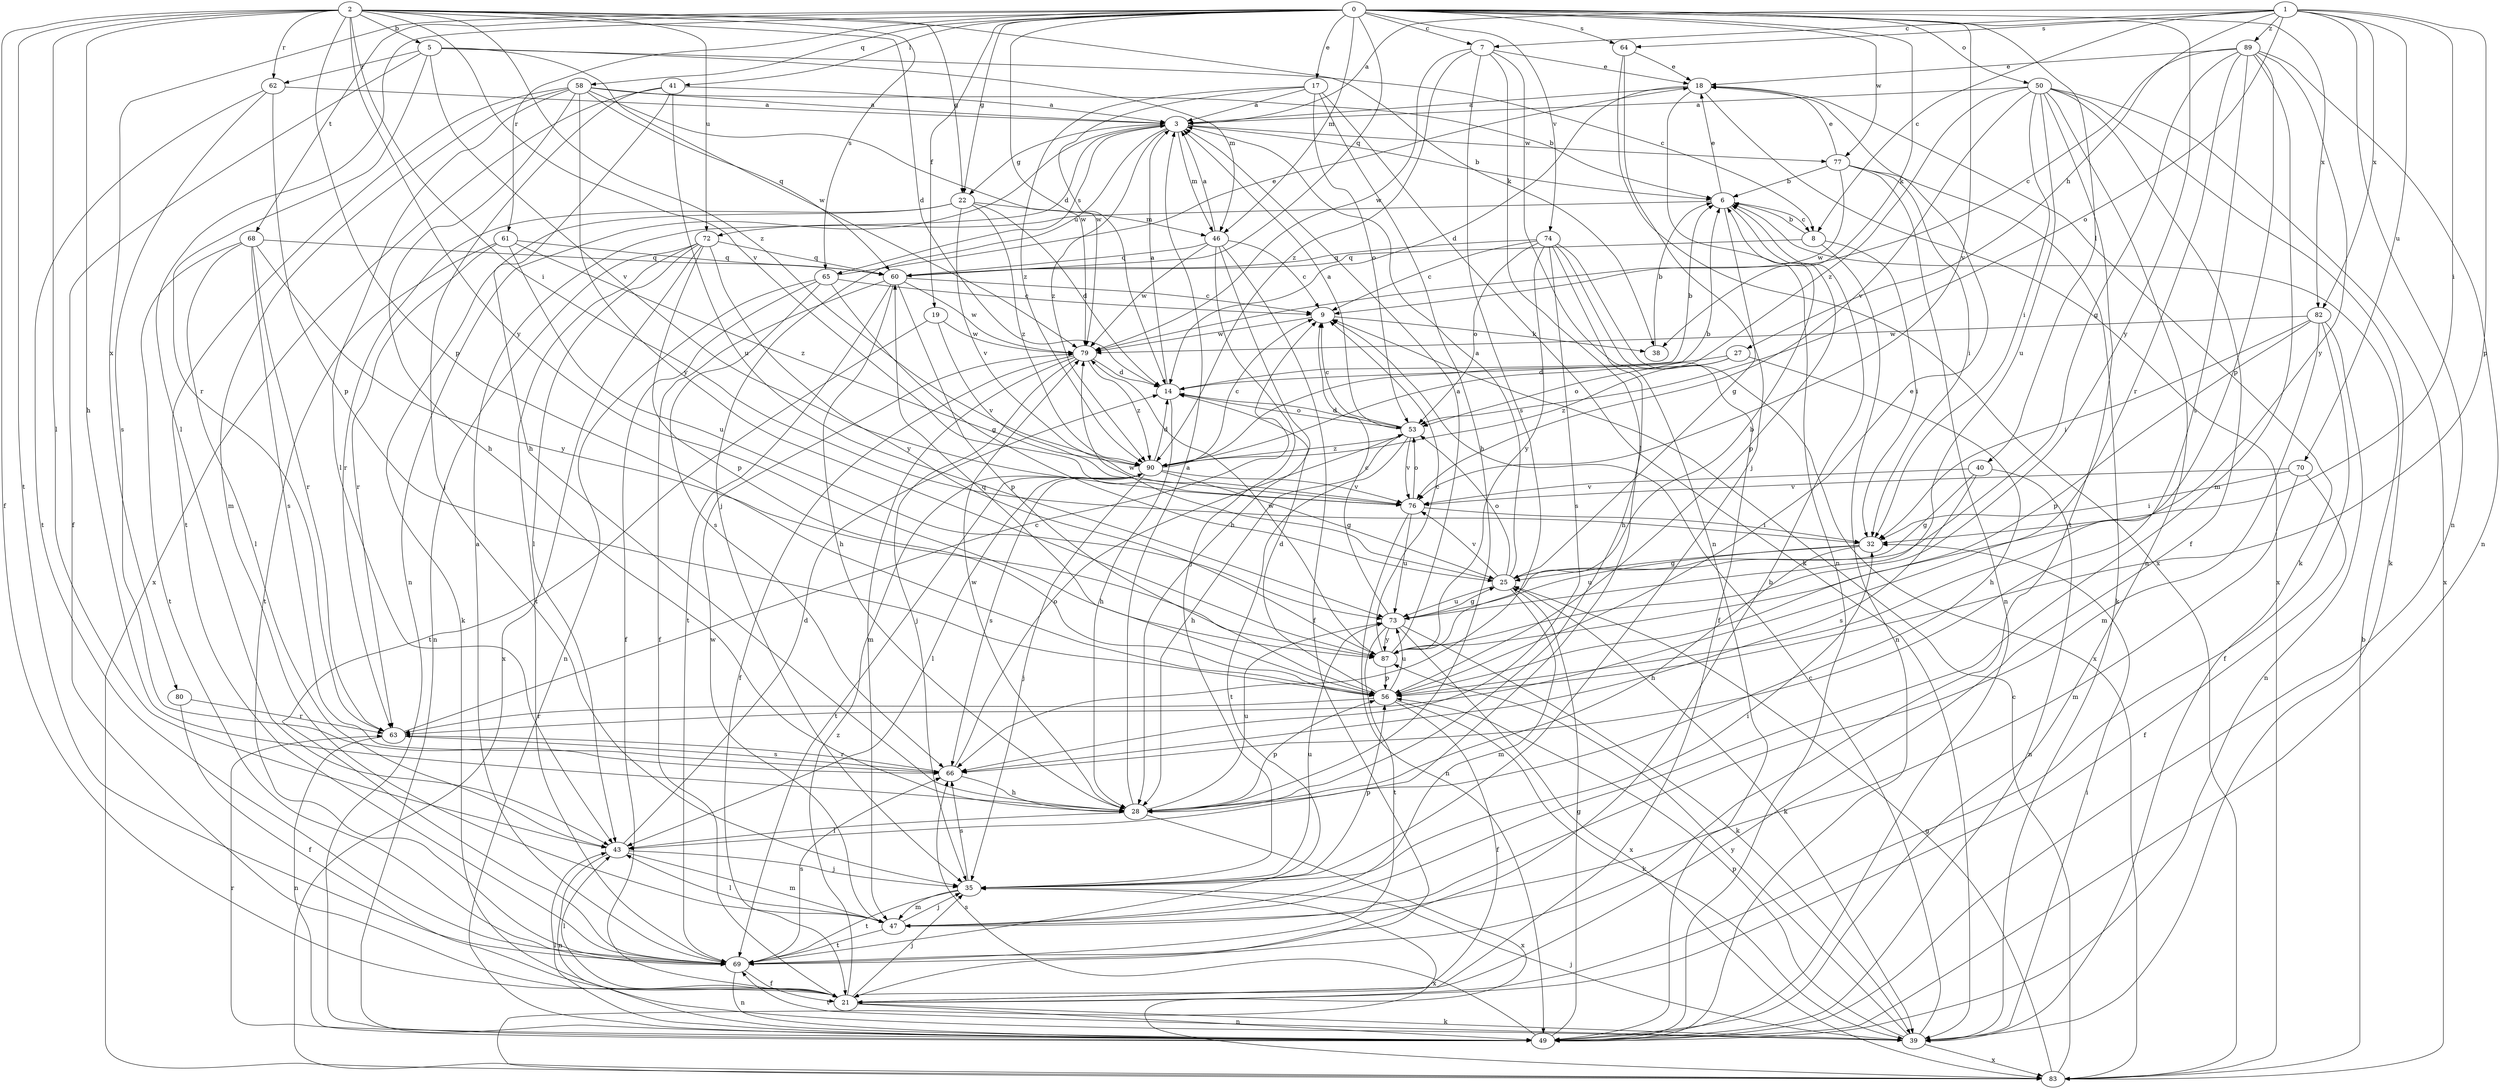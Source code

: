 strict digraph  {
0;
1;
2;
3;
5;
6;
7;
8;
9;
14;
17;
18;
19;
21;
22;
25;
27;
28;
32;
35;
38;
39;
40;
41;
43;
46;
47;
49;
50;
53;
56;
58;
60;
61;
62;
63;
64;
65;
66;
68;
69;
70;
72;
73;
74;
76;
77;
79;
80;
82;
83;
87;
89;
90;
0 -> 7  [label=c];
0 -> 14  [label=d];
0 -> 17  [label=e];
0 -> 19  [label=f];
0 -> 22  [label=g];
0 -> 38  [label=k];
0 -> 40  [label=l];
0 -> 41  [label=l];
0 -> 43  [label=l];
0 -> 46  [label=m];
0 -> 50  [label=o];
0 -> 58  [label=q];
0 -> 60  [label=q];
0 -> 61  [label=r];
0 -> 64  [label=s];
0 -> 68  [label=t];
0 -> 74  [label=v];
0 -> 76  [label=v];
0 -> 77  [label=w];
0 -> 80  [label=x];
0 -> 82  [label=x];
0 -> 87  [label=y];
1 -> 3  [label=a];
1 -> 7  [label=c];
1 -> 8  [label=c];
1 -> 27  [label=h];
1 -> 32  [label=i];
1 -> 49  [label=n];
1 -> 53  [label=o];
1 -> 56  [label=p];
1 -> 64  [label=s];
1 -> 70  [label=u];
1 -> 82  [label=x];
1 -> 89  [label=z];
2 -> 5  [label=b];
2 -> 14  [label=d];
2 -> 21  [label=f];
2 -> 22  [label=g];
2 -> 28  [label=h];
2 -> 32  [label=i];
2 -> 38  [label=k];
2 -> 43  [label=l];
2 -> 56  [label=p];
2 -> 62  [label=r];
2 -> 65  [label=s];
2 -> 69  [label=t];
2 -> 72  [label=u];
2 -> 76  [label=v];
2 -> 87  [label=y];
2 -> 90  [label=z];
3 -> 6  [label=b];
3 -> 22  [label=g];
3 -> 35  [label=j];
3 -> 46  [label=m];
3 -> 49  [label=n];
3 -> 65  [label=s];
3 -> 77  [label=w];
3 -> 90  [label=z];
5 -> 8  [label=c];
5 -> 21  [label=f];
5 -> 46  [label=m];
5 -> 62  [label=r];
5 -> 63  [label=r];
5 -> 76  [label=v];
5 -> 79  [label=w];
6 -> 8  [label=c];
6 -> 18  [label=e];
6 -> 25  [label=g];
6 -> 56  [label=p];
6 -> 72  [label=u];
7 -> 18  [label=e];
7 -> 43  [label=l];
7 -> 49  [label=n];
7 -> 66  [label=s];
7 -> 79  [label=w];
7 -> 90  [label=z];
8 -> 6  [label=b];
8 -> 32  [label=i];
8 -> 49  [label=n];
8 -> 60  [label=q];
9 -> 38  [label=k];
9 -> 79  [label=w];
14 -> 3  [label=a];
14 -> 6  [label=b];
14 -> 28  [label=h];
14 -> 53  [label=o];
17 -> 3  [label=a];
17 -> 28  [label=h];
17 -> 39  [label=k];
17 -> 53  [label=o];
17 -> 79  [label=w];
17 -> 90  [label=z];
18 -> 3  [label=a];
18 -> 14  [label=d];
18 -> 39  [label=k];
18 -> 49  [label=n];
18 -> 83  [label=x];
19 -> 69  [label=t];
19 -> 76  [label=v];
19 -> 79  [label=w];
21 -> 35  [label=j];
21 -> 39  [label=k];
21 -> 43  [label=l];
21 -> 49  [label=n];
21 -> 90  [label=z];
22 -> 14  [label=d];
22 -> 39  [label=k];
22 -> 46  [label=m];
22 -> 63  [label=r];
22 -> 76  [label=v];
22 -> 90  [label=z];
25 -> 3  [label=a];
25 -> 39  [label=k];
25 -> 47  [label=m];
25 -> 53  [label=o];
25 -> 73  [label=u];
25 -> 76  [label=v];
25 -> 79  [label=w];
27 -> 14  [label=d];
27 -> 28  [label=h];
27 -> 53  [label=o];
27 -> 90  [label=z];
28 -> 3  [label=a];
28 -> 43  [label=l];
28 -> 56  [label=p];
28 -> 73  [label=u];
28 -> 79  [label=w];
28 -> 83  [label=x];
32 -> 25  [label=g];
32 -> 28  [label=h];
32 -> 73  [label=u];
35 -> 32  [label=i];
35 -> 47  [label=m];
35 -> 56  [label=p];
35 -> 66  [label=s];
35 -> 69  [label=t];
35 -> 73  [label=u];
35 -> 83  [label=x];
38 -> 6  [label=b];
39 -> 9  [label=c];
39 -> 32  [label=i];
39 -> 35  [label=j];
39 -> 56  [label=p];
39 -> 69  [label=t];
39 -> 83  [label=x];
39 -> 87  [label=y];
40 -> 25  [label=g];
40 -> 49  [label=n];
40 -> 66  [label=s];
40 -> 76  [label=v];
41 -> 3  [label=a];
41 -> 28  [label=h];
41 -> 35  [label=j];
41 -> 73  [label=u];
41 -> 83  [label=x];
43 -> 14  [label=d];
43 -> 35  [label=j];
43 -> 47  [label=m];
43 -> 49  [label=n];
46 -> 3  [label=a];
46 -> 9  [label=c];
46 -> 21  [label=f];
46 -> 28  [label=h];
46 -> 35  [label=j];
46 -> 60  [label=q];
46 -> 79  [label=w];
47 -> 35  [label=j];
47 -> 43  [label=l];
47 -> 69  [label=t];
47 -> 79  [label=w];
49 -> 25  [label=g];
49 -> 43  [label=l];
49 -> 63  [label=r];
49 -> 66  [label=s];
50 -> 3  [label=a];
50 -> 21  [label=f];
50 -> 32  [label=i];
50 -> 39  [label=k];
50 -> 49  [label=n];
50 -> 69  [label=t];
50 -> 73  [label=u];
50 -> 76  [label=v];
50 -> 83  [label=x];
50 -> 90  [label=z];
53 -> 3  [label=a];
53 -> 9  [label=c];
53 -> 14  [label=d];
53 -> 28  [label=h];
53 -> 69  [label=t];
53 -> 76  [label=v];
53 -> 90  [label=z];
56 -> 14  [label=d];
56 -> 18  [label=e];
56 -> 21  [label=f];
56 -> 39  [label=k];
56 -> 60  [label=q];
56 -> 63  [label=r];
56 -> 73  [label=u];
58 -> 3  [label=a];
58 -> 6  [label=b];
58 -> 28  [label=h];
58 -> 43  [label=l];
58 -> 47  [label=m];
58 -> 60  [label=q];
58 -> 69  [label=t];
58 -> 79  [label=w];
58 -> 87  [label=y];
60 -> 9  [label=c];
60 -> 21  [label=f];
60 -> 28  [label=h];
60 -> 56  [label=p];
60 -> 69  [label=t];
60 -> 79  [label=w];
61 -> 60  [label=q];
61 -> 63  [label=r];
61 -> 69  [label=t];
61 -> 73  [label=u];
61 -> 90  [label=z];
62 -> 3  [label=a];
62 -> 56  [label=p];
62 -> 66  [label=s];
62 -> 69  [label=t];
63 -> 9  [label=c];
63 -> 49  [label=n];
63 -> 66  [label=s];
64 -> 18  [label=e];
64 -> 35  [label=j];
64 -> 83  [label=x];
65 -> 9  [label=c];
65 -> 18  [label=e];
65 -> 21  [label=f];
65 -> 25  [label=g];
65 -> 49  [label=n];
65 -> 66  [label=s];
66 -> 28  [label=h];
66 -> 53  [label=o];
66 -> 63  [label=r];
68 -> 43  [label=l];
68 -> 60  [label=q];
68 -> 63  [label=r];
68 -> 66  [label=s];
68 -> 69  [label=t];
68 -> 87  [label=y];
69 -> 3  [label=a];
69 -> 6  [label=b];
69 -> 21  [label=f];
69 -> 49  [label=n];
69 -> 66  [label=s];
70 -> 21  [label=f];
70 -> 32  [label=i];
70 -> 47  [label=m];
70 -> 76  [label=v];
72 -> 43  [label=l];
72 -> 49  [label=n];
72 -> 56  [label=p];
72 -> 60  [label=q];
72 -> 69  [label=t];
72 -> 83  [label=x];
72 -> 87  [label=y];
73 -> 9  [label=c];
73 -> 25  [label=g];
73 -> 39  [label=k];
73 -> 69  [label=t];
73 -> 83  [label=x];
73 -> 87  [label=y];
74 -> 9  [label=c];
74 -> 21  [label=f];
74 -> 28  [label=h];
74 -> 53  [label=o];
74 -> 60  [label=q];
74 -> 66  [label=s];
74 -> 83  [label=x];
74 -> 87  [label=y];
76 -> 32  [label=i];
76 -> 49  [label=n];
76 -> 53  [label=o];
76 -> 73  [label=u];
77 -> 6  [label=b];
77 -> 18  [label=e];
77 -> 32  [label=i];
77 -> 39  [label=k];
77 -> 49  [label=n];
77 -> 79  [label=w];
79 -> 14  [label=d];
79 -> 21  [label=f];
79 -> 35  [label=j];
79 -> 47  [label=m];
79 -> 90  [label=z];
80 -> 21  [label=f];
80 -> 63  [label=r];
82 -> 21  [label=f];
82 -> 32  [label=i];
82 -> 47  [label=m];
82 -> 49  [label=n];
82 -> 56  [label=p];
82 -> 79  [label=w];
83 -> 6  [label=b];
83 -> 9  [label=c];
83 -> 25  [label=g];
87 -> 3  [label=a];
87 -> 6  [label=b];
87 -> 9  [label=c];
87 -> 56  [label=p];
87 -> 79  [label=w];
89 -> 9  [label=c];
89 -> 18  [label=e];
89 -> 25  [label=g];
89 -> 47  [label=m];
89 -> 49  [label=n];
89 -> 56  [label=p];
89 -> 63  [label=r];
89 -> 66  [label=s];
89 -> 87  [label=y];
90 -> 6  [label=b];
90 -> 9  [label=c];
90 -> 14  [label=d];
90 -> 25  [label=g];
90 -> 35  [label=j];
90 -> 43  [label=l];
90 -> 66  [label=s];
90 -> 69  [label=t];
90 -> 76  [label=v];
}
